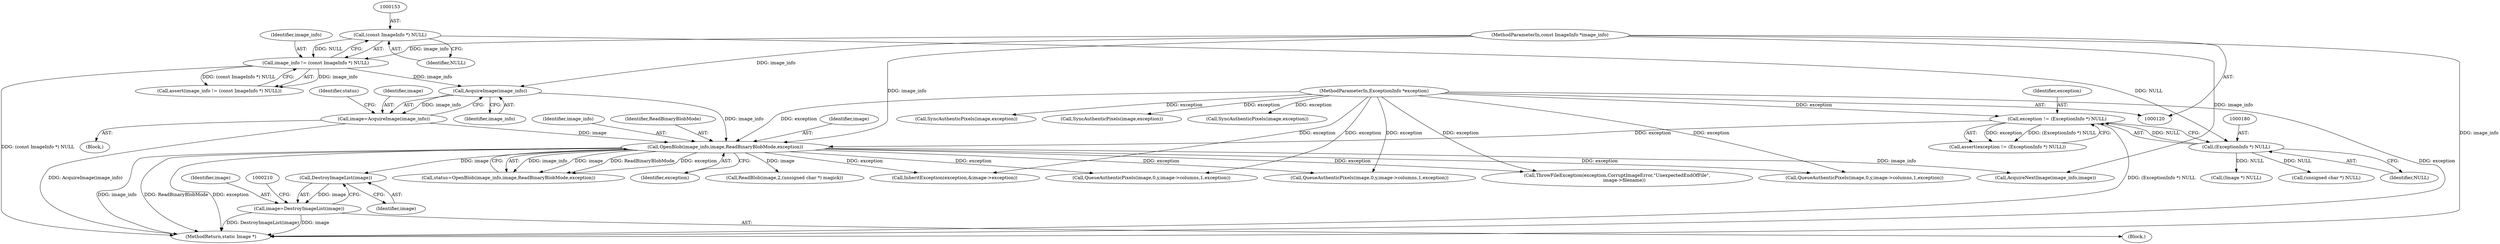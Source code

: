 digraph "0_ImageMagick_f6e9d0d9955e85bdd7540b251cd50d598dacc5e6_53@pointer" {
"1000206" [label="(Call,DestroyImageList(image))"];
"1000194" [label="(Call,OpenBlob(image_info,image,ReadBinaryBlobMode,exception))"];
"1000190" [label="(Call,AcquireImage(image_info))"];
"1000150" [label="(Call,image_info != (const ImageInfo *) NULL)"];
"1000121" [label="(MethodParameterIn,const ImageInfo *image_info)"];
"1000152" [label="(Call,(const ImageInfo *) NULL)"];
"1000188" [label="(Call,image=AcquireImage(image_info))"];
"1000177" [label="(Call,exception != (ExceptionInfo *) NULL)"];
"1000122" [label="(MethodParameterIn,ExceptionInfo *exception)"];
"1000179" [label="(Call,(ExceptionInfo *) NULL)"];
"1000204" [label="(Call,image=DestroyImageList(image))"];
"1000154" [label="(Identifier,NULL)"];
"1000195" [label="(Identifier,image_info)"];
"1000205" [label="(Identifier,image)"];
"1000570" [label="(Call,InheritException(exception,&image->exception))"];
"1000123" [label="(Block,)"];
"1000203" [label="(Block,)"];
"1000176" [label="(Call,assert(exception != (ExceptionInfo *) NULL))"];
"1000177" [label="(Call,exception != (ExceptionInfo *) NULL)"];
"1000150" [label="(Call,image_info != (const ImageInfo *) NULL)"];
"1000151" [label="(Identifier,image_info)"];
"1001421" [label="(Call,SyncAuthenticPixels(image,exception))"];
"1000206" [label="(Call,DestroyImageList(image))"];
"1000192" [label="(Call,status=OpenBlob(image_info,image,ReadBinaryBlobMode,exception))"];
"1001188" [label="(Call,SyncAuthenticPixels(image,exception))"];
"1001616" [label="(Call,ThrowFileException(exception,CorruptImageError,\"UnexpectedEndOfFile\",\n          image->filename))"];
"1000209" [label="(Call,(Image *) NULL)"];
"1001379" [label="(Call,QueueAuthenticPixels(image,0,y,image->columns,1,exception))"];
"1000198" [label="(Identifier,exception)"];
"1001546" [label="(Call,SyncAuthenticPixels(image,exception))"];
"1000197" [label="(Identifier,ReadBinaryBlobMode)"];
"1001723" [label="(MethodReturn,static Image *)"];
"1000149" [label="(Call,assert(image_info != (const ImageInfo *) NULL))"];
"1000122" [label="(MethodParameterIn,ExceptionInfo *exception)"];
"1000193" [label="(Identifier,status)"];
"1001669" [label="(Call,AcquireNextImage(image_info,image))"];
"1000152" [label="(Call,(const ImageInfo *) NULL)"];
"1000189" [label="(Identifier,image)"];
"1000207" [label="(Identifier,image)"];
"1000196" [label="(Identifier,image)"];
"1000178" [label="(Identifier,exception)"];
"1000214" [label="(Call,ReadBlob(image,2,(unsigned char *) magick))"];
"1001473" [label="(Call,QueueAuthenticPixels(image,0,y,image->columns,1,exception))"];
"1000204" [label="(Call,image=DestroyImageList(image))"];
"1000393" [label="(Call,(unsigned char *) NULL)"];
"1000191" [label="(Identifier,image_info)"];
"1000188" [label="(Call,image=AcquireImage(image_info))"];
"1001124" [label="(Call,QueueAuthenticPixels(image,0,y,image->columns,1,exception))"];
"1000121" [label="(MethodParameterIn,const ImageInfo *image_info)"];
"1000181" [label="(Identifier,NULL)"];
"1000194" [label="(Call,OpenBlob(image_info,image,ReadBinaryBlobMode,exception))"];
"1000179" [label="(Call,(ExceptionInfo *) NULL)"];
"1000190" [label="(Call,AcquireImage(image_info))"];
"1000206" -> "1000204"  [label="AST: "];
"1000206" -> "1000207"  [label="CFG: "];
"1000207" -> "1000206"  [label="AST: "];
"1000204" -> "1000206"  [label="CFG: "];
"1000206" -> "1000204"  [label="DDG: image"];
"1000194" -> "1000206"  [label="DDG: image"];
"1000194" -> "1000192"  [label="AST: "];
"1000194" -> "1000198"  [label="CFG: "];
"1000195" -> "1000194"  [label="AST: "];
"1000196" -> "1000194"  [label="AST: "];
"1000197" -> "1000194"  [label="AST: "];
"1000198" -> "1000194"  [label="AST: "];
"1000192" -> "1000194"  [label="CFG: "];
"1000194" -> "1001723"  [label="DDG: image_info"];
"1000194" -> "1001723"  [label="DDG: ReadBinaryBlobMode"];
"1000194" -> "1001723"  [label="DDG: exception"];
"1000194" -> "1000192"  [label="DDG: image_info"];
"1000194" -> "1000192"  [label="DDG: image"];
"1000194" -> "1000192"  [label="DDG: ReadBinaryBlobMode"];
"1000194" -> "1000192"  [label="DDG: exception"];
"1000190" -> "1000194"  [label="DDG: image_info"];
"1000121" -> "1000194"  [label="DDG: image_info"];
"1000188" -> "1000194"  [label="DDG: image"];
"1000177" -> "1000194"  [label="DDG: exception"];
"1000122" -> "1000194"  [label="DDG: exception"];
"1000194" -> "1000214"  [label="DDG: image"];
"1000194" -> "1000570"  [label="DDG: exception"];
"1000194" -> "1001124"  [label="DDG: exception"];
"1000194" -> "1001379"  [label="DDG: exception"];
"1000194" -> "1001473"  [label="DDG: exception"];
"1000194" -> "1001616"  [label="DDG: exception"];
"1000194" -> "1001669"  [label="DDG: image_info"];
"1000190" -> "1000188"  [label="AST: "];
"1000190" -> "1000191"  [label="CFG: "];
"1000191" -> "1000190"  [label="AST: "];
"1000188" -> "1000190"  [label="CFG: "];
"1000190" -> "1000188"  [label="DDG: image_info"];
"1000150" -> "1000190"  [label="DDG: image_info"];
"1000121" -> "1000190"  [label="DDG: image_info"];
"1000150" -> "1000149"  [label="AST: "];
"1000150" -> "1000152"  [label="CFG: "];
"1000151" -> "1000150"  [label="AST: "];
"1000152" -> "1000150"  [label="AST: "];
"1000149" -> "1000150"  [label="CFG: "];
"1000150" -> "1001723"  [label="DDG: (const ImageInfo *) NULL"];
"1000150" -> "1000149"  [label="DDG: image_info"];
"1000150" -> "1000149"  [label="DDG: (const ImageInfo *) NULL"];
"1000121" -> "1000150"  [label="DDG: image_info"];
"1000152" -> "1000150"  [label="DDG: NULL"];
"1000121" -> "1000120"  [label="AST: "];
"1000121" -> "1001723"  [label="DDG: image_info"];
"1000121" -> "1001669"  [label="DDG: image_info"];
"1000152" -> "1000154"  [label="CFG: "];
"1000153" -> "1000152"  [label="AST: "];
"1000154" -> "1000152"  [label="AST: "];
"1000152" -> "1000179"  [label="DDG: NULL"];
"1000188" -> "1000123"  [label="AST: "];
"1000189" -> "1000188"  [label="AST: "];
"1000193" -> "1000188"  [label="CFG: "];
"1000188" -> "1001723"  [label="DDG: AcquireImage(image_info)"];
"1000177" -> "1000176"  [label="AST: "];
"1000177" -> "1000179"  [label="CFG: "];
"1000178" -> "1000177"  [label="AST: "];
"1000179" -> "1000177"  [label="AST: "];
"1000176" -> "1000177"  [label="CFG: "];
"1000177" -> "1001723"  [label="DDG: (ExceptionInfo *) NULL"];
"1000177" -> "1000176"  [label="DDG: exception"];
"1000177" -> "1000176"  [label="DDG: (ExceptionInfo *) NULL"];
"1000122" -> "1000177"  [label="DDG: exception"];
"1000179" -> "1000177"  [label="DDG: NULL"];
"1000122" -> "1000120"  [label="AST: "];
"1000122" -> "1001723"  [label="DDG: exception"];
"1000122" -> "1000570"  [label="DDG: exception"];
"1000122" -> "1001124"  [label="DDG: exception"];
"1000122" -> "1001188"  [label="DDG: exception"];
"1000122" -> "1001379"  [label="DDG: exception"];
"1000122" -> "1001421"  [label="DDG: exception"];
"1000122" -> "1001473"  [label="DDG: exception"];
"1000122" -> "1001546"  [label="DDG: exception"];
"1000122" -> "1001616"  [label="DDG: exception"];
"1000179" -> "1000181"  [label="CFG: "];
"1000180" -> "1000179"  [label="AST: "];
"1000181" -> "1000179"  [label="AST: "];
"1000179" -> "1000209"  [label="DDG: NULL"];
"1000179" -> "1000393"  [label="DDG: NULL"];
"1000204" -> "1000203"  [label="AST: "];
"1000205" -> "1000204"  [label="AST: "];
"1000210" -> "1000204"  [label="CFG: "];
"1000204" -> "1001723"  [label="DDG: DestroyImageList(image)"];
"1000204" -> "1001723"  [label="DDG: image"];
}
